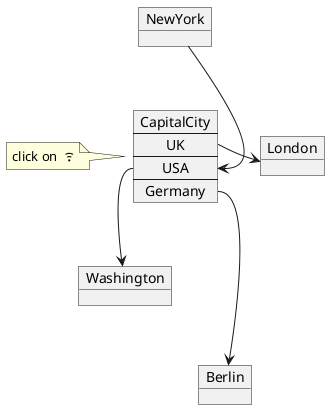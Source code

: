 @startuml
'https://plantuml.com/object-diagram

object London
object Washington
object Berlin
object NewYork

map CapitalCity {
 UK *-> London
 USA *--> Washington
 Germany *---> Berlin
}

NewYork --> CapitalCity::USA

note left
  click on  <&wifi>
end note

@enduml
